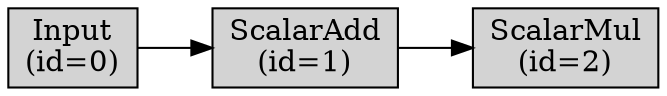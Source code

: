 digraph NeuralNetwork {
    rankdir=LR;
    node [shape=box, style=filled, fillcolor=lightgray];
    node0 [label="Input\n(id=0)"];
    node2 [label="ScalarMul\n(id=2)"];
    node1 [label="ScalarAdd\n(id=1)"];
    node0 -> node1;
    node1 -> node2;
}
